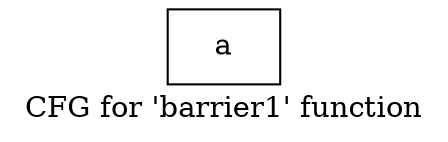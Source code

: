 digraph "CFG for 'barrier1' function" {
	label="CFG for 'barrier1' function";

	Node0x158e700 [shape=record,label="{a}"];
}

